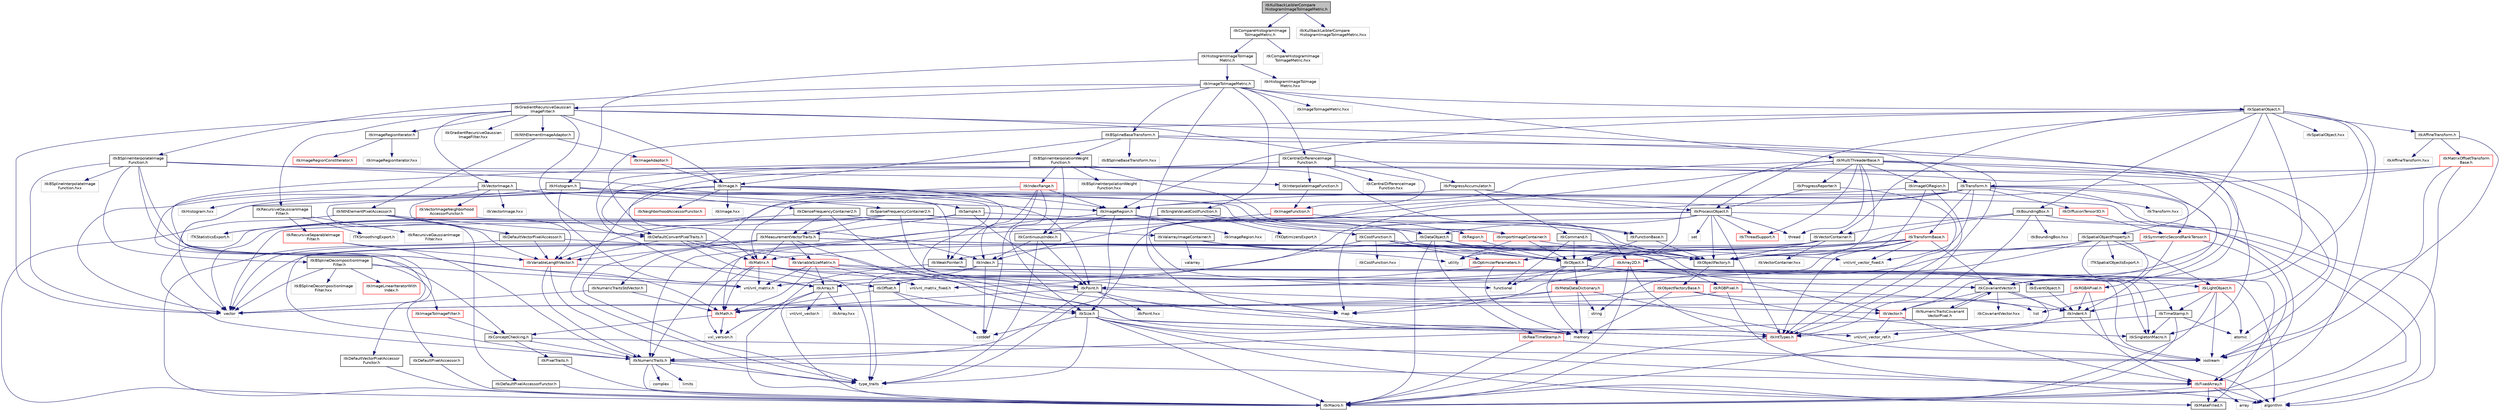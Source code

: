 digraph "itkKullbackLeiblerCompareHistogramImageToImageMetric.h"
{
 // LATEX_PDF_SIZE
  edge [fontname="Helvetica",fontsize="10",labelfontname="Helvetica",labelfontsize="10"];
  node [fontname="Helvetica",fontsize="10",shape=record];
  Node1 [label="itkKullbackLeiblerCompare\lHistogramImageToImageMetric.h",height=0.2,width=0.4,color="black", fillcolor="grey75", style="filled", fontcolor="black",tooltip=" "];
  Node1 -> Node2 [color="midnightblue",fontsize="10",style="solid",fontname="Helvetica"];
  Node2 [label="itkCompareHistogramImage\lToImageMetric.h",height=0.2,width=0.4,color="black", fillcolor="white", style="filled",URL="$itkCompareHistogramImageToImageMetric_8h.html",tooltip=" "];
  Node2 -> Node3 [color="midnightblue",fontsize="10",style="solid",fontname="Helvetica"];
  Node3 [label="itkHistogramImageToImage\lMetric.h",height=0.2,width=0.4,color="black", fillcolor="white", style="filled",URL="$itkHistogramImageToImageMetric_8h.html",tooltip=" "];
  Node3 -> Node4 [color="midnightblue",fontsize="10",style="solid",fontname="Helvetica"];
  Node4 [label="itkHistogram.h",height=0.2,width=0.4,color="black", fillcolor="white", style="filled",URL="$itkHistogram_8h.html",tooltip=" "];
  Node4 -> Node5 [color="midnightblue",fontsize="10",style="solid",fontname="Helvetica"];
  Node5 [label="vector",height=0.2,width=0.4,color="grey75", fillcolor="white", style="filled",tooltip=" "];
  Node4 -> Node6 [color="midnightblue",fontsize="10",style="solid",fontname="Helvetica"];
  Node6 [label="itkArray.h",height=0.2,width=0.4,color="black", fillcolor="white", style="filled",URL="$itkArray_8h.html",tooltip=" "];
  Node6 -> Node7 [color="midnightblue",fontsize="10",style="solid",fontname="Helvetica"];
  Node7 [label="itkMacro.h",height=0.2,width=0.4,color="black", fillcolor="white", style="filled",URL="$itkMacro_8h.html",tooltip=" "];
  Node6 -> Node8 [color="midnightblue",fontsize="10",style="solid",fontname="Helvetica"];
  Node8 [label="vxl_version.h",height=0.2,width=0.4,color="grey75", fillcolor="white", style="filled",tooltip=" "];
  Node6 -> Node9 [color="midnightblue",fontsize="10",style="solid",fontname="Helvetica"];
  Node9 [label="vnl/vnl_vector.h",height=0.2,width=0.4,color="grey75", fillcolor="white", style="filled",tooltip=" "];
  Node6 -> Node10 [color="midnightblue",fontsize="10",style="solid",fontname="Helvetica"];
  Node10 [label="itkArray.hxx",height=0.2,width=0.4,color="grey75", fillcolor="white", style="filled",tooltip=" "];
  Node4 -> Node11 [color="midnightblue",fontsize="10",style="solid",fontname="Helvetica"];
  Node11 [label="itkSample.h",height=0.2,width=0.4,color="black", fillcolor="white", style="filled",URL="$itkSample_8h.html",tooltip=" "];
  Node11 -> Node12 [color="midnightblue",fontsize="10",style="solid",fontname="Helvetica"];
  Node12 [label="itkPoint.h",height=0.2,width=0.4,color="black", fillcolor="white", style="filled",URL="$itkPoint_8h.html",tooltip=" "];
  Node12 -> Node13 [color="midnightblue",fontsize="10",style="solid",fontname="Helvetica"];
  Node13 [label="itkNumericTraits.h",height=0.2,width=0.4,color="black", fillcolor="white", style="filled",URL="$itkNumericTraits_8h.html",tooltip=" "];
  Node13 -> Node7 [color="midnightblue",fontsize="10",style="solid",fontname="Helvetica"];
  Node13 -> Node14 [color="midnightblue",fontsize="10",style="solid",fontname="Helvetica"];
  Node14 [label="limits",height=0.2,width=0.4,color="grey75", fillcolor="white", style="filled",tooltip=" "];
  Node13 -> Node15 [color="midnightblue",fontsize="10",style="solid",fontname="Helvetica"];
  Node15 [label="complex",height=0.2,width=0.4,color="grey75", fillcolor="white", style="filled",tooltip=" "];
  Node13 -> Node16 [color="midnightblue",fontsize="10",style="solid",fontname="Helvetica"];
  Node16 [label="type_traits",height=0.2,width=0.4,color="grey75", fillcolor="white", style="filled",tooltip=" "];
  Node13 -> Node17 [color="midnightblue",fontsize="10",style="solid",fontname="Helvetica"];
  Node17 [label="itkFixedArray.h",height=0.2,width=0.4,color="red", fillcolor="white", style="filled",URL="$itkFixedArray_8h.html",tooltip=" "];
  Node17 -> Node7 [color="midnightblue",fontsize="10",style="solid",fontname="Helvetica"];
  Node17 -> Node18 [color="midnightblue",fontsize="10",style="solid",fontname="Helvetica"];
  Node18 [label="itkMakeFilled.h",height=0.2,width=0.4,color="black", fillcolor="white", style="filled",URL="$itkMakeFilled_8h.html",tooltip=" "];
  Node17 -> Node19 [color="midnightblue",fontsize="10",style="solid",fontname="Helvetica"];
  Node19 [label="algorithm",height=0.2,width=0.4,color="grey75", fillcolor="white", style="filled",tooltip=" "];
  Node17 -> Node20 [color="midnightblue",fontsize="10",style="solid",fontname="Helvetica"];
  Node20 [label="array",height=0.2,width=0.4,color="grey75", fillcolor="white", style="filled",tooltip=" "];
  Node12 -> Node23 [color="midnightblue",fontsize="10",style="solid",fontname="Helvetica"];
  Node23 [label="itkVector.h",height=0.2,width=0.4,color="red", fillcolor="white", style="filled",URL="$itkVector_8h.html",tooltip=" "];
  Node23 -> Node17 [color="midnightblue",fontsize="10",style="solid",fontname="Helvetica"];
  Node23 -> Node24 [color="midnightblue",fontsize="10",style="solid",fontname="Helvetica"];
  Node24 [label="vnl/vnl_vector_ref.h",height=0.2,width=0.4,color="grey75", fillcolor="white", style="filled",tooltip=" "];
  Node12 -> Node24 [color="midnightblue",fontsize="10",style="solid",fontname="Helvetica"];
  Node12 -> Node26 [color="midnightblue",fontsize="10",style="solid",fontname="Helvetica"];
  Node26 [label="itkMath.h",height=0.2,width=0.4,color="red", fillcolor="white", style="filled",URL="$itkMath_8h.html",tooltip=" "];
  Node26 -> Node34 [color="midnightblue",fontsize="10",style="solid",fontname="Helvetica"];
  Node34 [label="itkConceptChecking.h",height=0.2,width=0.4,color="black", fillcolor="white", style="filled",URL="$itkConceptChecking_8h.html",tooltip=" "];
  Node34 -> Node35 [color="midnightblue",fontsize="10",style="solid",fontname="Helvetica"];
  Node35 [label="itkPixelTraits.h",height=0.2,width=0.4,color="black", fillcolor="white", style="filled",URL="$itkPixelTraits_8h.html",tooltip=" "];
  Node35 -> Node7 [color="midnightblue",fontsize="10",style="solid",fontname="Helvetica"];
  Node34 -> Node13 [color="midnightblue",fontsize="10",style="solid",fontname="Helvetica"];
  Node34 -> Node36 [color="midnightblue",fontsize="10",style="solid",fontname="Helvetica"];
  Node36 [label="iostream",height=0.2,width=0.4,color="grey75", fillcolor="white", style="filled",tooltip=" "];
  Node26 -> Node8 [color="midnightblue",fontsize="10",style="solid",fontname="Helvetica"];
  Node12 -> Node38 [color="midnightblue",fontsize="10",style="solid",fontname="Helvetica"];
  Node38 [label="itkPoint.hxx",height=0.2,width=0.4,color="grey75", fillcolor="white", style="filled",tooltip=" "];
  Node11 -> Node39 [color="midnightblue",fontsize="10",style="solid",fontname="Helvetica"];
  Node39 [label="itkDataObject.h",height=0.2,width=0.4,color="black", fillcolor="white", style="filled",URL="$itkDataObject_8h.html",tooltip=" "];
  Node39 -> Node40 [color="midnightblue",fontsize="10",style="solid",fontname="Helvetica"];
  Node40 [label="itkObject.h",height=0.2,width=0.4,color="black", fillcolor="white", style="filled",URL="$itkObject_8h.html",tooltip=" "];
  Node40 -> Node41 [color="midnightblue",fontsize="10",style="solid",fontname="Helvetica"];
  Node41 [label="itkLightObject.h",height=0.2,width=0.4,color="red", fillcolor="white", style="filled",URL="$itkLightObject_8h.html",tooltip=" "];
  Node41 -> Node7 [color="midnightblue",fontsize="10",style="solid",fontname="Helvetica"];
  Node41 -> Node45 [color="midnightblue",fontsize="10",style="solid",fontname="Helvetica"];
  Node45 [label="itkTimeStamp.h",height=0.2,width=0.4,color="black", fillcolor="white", style="filled",URL="$itkTimeStamp_8h.html",tooltip=" "];
  Node45 -> Node7 [color="midnightblue",fontsize="10",style="solid",fontname="Helvetica"];
  Node45 -> Node30 [color="midnightblue",fontsize="10",style="solid",fontname="Helvetica"];
  Node30 [label="itkIntTypes.h",height=0.2,width=0.4,color="red", fillcolor="white", style="filled",URL="$itkIntTypes_8h.html",tooltip=" "];
  Node30 -> Node7 [color="midnightblue",fontsize="10",style="solid",fontname="Helvetica"];
  Node45 -> Node46 [color="midnightblue",fontsize="10",style="solid",fontname="Helvetica"];
  Node46 [label="atomic",height=0.2,width=0.4,color="grey75", fillcolor="white", style="filled",tooltip=" "];
  Node45 -> Node47 [color="midnightblue",fontsize="10",style="solid",fontname="Helvetica"];
  Node47 [label="itkSingletonMacro.h",height=0.2,width=0.4,color="black", fillcolor="white", style="filled",URL="$itkSingletonMacro_8h.html",tooltip=" "];
  Node41 -> Node48 [color="midnightblue",fontsize="10",style="solid",fontname="Helvetica"];
  Node48 [label="itkIndent.h",height=0.2,width=0.4,color="black", fillcolor="white", style="filled",URL="$itkIndent_8h.html",tooltip=" "];
  Node48 -> Node7 [color="midnightblue",fontsize="10",style="solid",fontname="Helvetica"];
  Node48 -> Node36 [color="midnightblue",fontsize="10",style="solid",fontname="Helvetica"];
  Node41 -> Node46 [color="midnightblue",fontsize="10",style="solid",fontname="Helvetica"];
  Node41 -> Node36 [color="midnightblue",fontsize="10",style="solid",fontname="Helvetica"];
  Node40 -> Node50 [color="midnightblue",fontsize="10",style="solid",fontname="Helvetica"];
  Node50 [label="itkEventObject.h",height=0.2,width=0.4,color="black", fillcolor="white", style="filled",URL="$itkEventObject_8h.html",tooltip=" "];
  Node50 -> Node48 [color="midnightblue",fontsize="10",style="solid",fontname="Helvetica"];
  Node40 -> Node51 [color="midnightblue",fontsize="10",style="solid",fontname="Helvetica"];
  Node51 [label="itkMetaDataDictionary.h",height=0.2,width=0.4,color="red", fillcolor="white", style="filled",URL="$itkMetaDataDictionary_8h.html",tooltip=" "];
  Node51 -> Node19 [color="midnightblue",fontsize="10",style="solid",fontname="Helvetica"];
  Node51 -> Node5 [color="midnightblue",fontsize="10",style="solid",fontname="Helvetica"];
  Node51 -> Node53 [color="midnightblue",fontsize="10",style="solid",fontname="Helvetica"];
  Node53 [label="map",height=0.2,width=0.4,color="grey75", fillcolor="white", style="filled",tooltip=" "];
  Node51 -> Node54 [color="midnightblue",fontsize="10",style="solid",fontname="Helvetica"];
  Node54 [label="string",height=0.2,width=0.4,color="grey75", fillcolor="white", style="filled",tooltip=" "];
  Node51 -> Node55 [color="midnightblue",fontsize="10",style="solid",fontname="Helvetica"];
  Node55 [label="memory",height=0.2,width=0.4,color="grey75", fillcolor="white", style="filled",tooltip=" "];
  Node40 -> Node47 [color="midnightblue",fontsize="10",style="solid",fontname="Helvetica"];
  Node40 -> Node56 [color="midnightblue",fontsize="10",style="solid",fontname="Helvetica"];
  Node56 [label="functional",height=0.2,width=0.4,color="grey75", fillcolor="white", style="filled",tooltip=" "];
  Node40 -> Node55 [color="midnightblue",fontsize="10",style="solid",fontname="Helvetica"];
  Node39 -> Node7 [color="midnightblue",fontsize="10",style="solid",fontname="Helvetica"];
  Node39 -> Node47 [color="midnightblue",fontsize="10",style="solid",fontname="Helvetica"];
  Node39 -> Node57 [color="midnightblue",fontsize="10",style="solid",fontname="Helvetica"];
  Node57 [label="itkWeakPointer.h",height=0.2,width=0.4,color="black", fillcolor="white", style="filled",URL="$itkWeakPointer_8h.html",tooltip=" "];
  Node57 -> Node7 [color="midnightblue",fontsize="10",style="solid",fontname="Helvetica"];
  Node57 -> Node36 [color="midnightblue",fontsize="10",style="solid",fontname="Helvetica"];
  Node39 -> Node58 [color="midnightblue",fontsize="10",style="solid",fontname="Helvetica"];
  Node58 [label="itkRealTimeStamp.h",height=0.2,width=0.4,color="red", fillcolor="white", style="filled",URL="$itkRealTimeStamp_8h.html",tooltip=" "];
  Node58 -> Node7 [color="midnightblue",fontsize="10",style="solid",fontname="Helvetica"];
  Node58 -> Node36 [color="midnightblue",fontsize="10",style="solid",fontname="Helvetica"];
  Node39 -> Node60 [color="midnightblue",fontsize="10",style="solid",fontname="Helvetica"];
  Node60 [label="itkObjectFactory.h",height=0.2,width=0.4,color="black", fillcolor="white", style="filled",URL="$itkObjectFactory_8h.html",tooltip=" "];
  Node60 -> Node61 [color="midnightblue",fontsize="10",style="solid",fontname="Helvetica"];
  Node61 [label="itkObjectFactoryBase.h",height=0.2,width=0.4,color="red", fillcolor="white", style="filled",URL="$itkObjectFactoryBase_8h.html",tooltip=" "];
  Node61 -> Node47 [color="midnightblue",fontsize="10",style="solid",fontname="Helvetica"];
  Node61 -> Node65 [color="midnightblue",fontsize="10",style="solid",fontname="Helvetica"];
  Node65 [label="list",height=0.2,width=0.4,color="grey75", fillcolor="white", style="filled",tooltip=" "];
  Node61 -> Node55 [color="midnightblue",fontsize="10",style="solid",fontname="Helvetica"];
  Node61 -> Node5 [color="midnightblue",fontsize="10",style="solid",fontname="Helvetica"];
  Node11 -> Node66 [color="midnightblue",fontsize="10",style="solid",fontname="Helvetica"];
  Node66 [label="itkMeasurementVectorTraits.h",height=0.2,width=0.4,color="black", fillcolor="white", style="filled",URL="$itkMeasurementVectorTraits_8h.html",tooltip=" "];
  Node66 -> Node67 [color="midnightblue",fontsize="10",style="solid",fontname="Helvetica"];
  Node67 [label="itkVariableLengthVector.h",height=0.2,width=0.4,color="red", fillcolor="white", style="filled",URL="$itkVariableLengthVector_8h.html",tooltip=" "];
  Node67 -> Node19 [color="midnightblue",fontsize="10",style="solid",fontname="Helvetica"];
  Node67 -> Node16 [color="midnightblue",fontsize="10",style="solid",fontname="Helvetica"];
  Node67 -> Node13 [color="midnightblue",fontsize="10",style="solid",fontname="Helvetica"];
  Node66 -> Node74 [color="midnightblue",fontsize="10",style="solid",fontname="Helvetica"];
  Node74 [label="vnl/vnl_vector_fixed.h",height=0.2,width=0.4,color="grey75", fillcolor="white", style="filled",tooltip=" "];
  Node66 -> Node75 [color="midnightblue",fontsize="10",style="solid",fontname="Helvetica"];
  Node75 [label="itkRGBPixel.h",height=0.2,width=0.4,color="red", fillcolor="white", style="filled",URL="$itkRGBPixel_8h.html",tooltip=" "];
  Node75 -> Node48 [color="midnightblue",fontsize="10",style="solid",fontname="Helvetica"];
  Node75 -> Node17 [color="midnightblue",fontsize="10",style="solid",fontname="Helvetica"];
  Node75 -> Node26 [color="midnightblue",fontsize="10",style="solid",fontname="Helvetica"];
  Node66 -> Node78 [color="midnightblue",fontsize="10",style="solid",fontname="Helvetica"];
  Node78 [label="itkMatrix.h",height=0.2,width=0.4,color="red", fillcolor="white", style="filled",URL="$itkMatrix_8h.html",tooltip=" "];
  Node78 -> Node12 [color="midnightblue",fontsize="10",style="solid",fontname="Helvetica"];
  Node78 -> Node79 [color="midnightblue",fontsize="10",style="solid",fontname="Helvetica"];
  Node79 [label="itkCovariantVector.h",height=0.2,width=0.4,color="black", fillcolor="white", style="filled",URL="$itkCovariantVector_8h.html",tooltip=" "];
  Node79 -> Node48 [color="midnightblue",fontsize="10",style="solid",fontname="Helvetica"];
  Node79 -> Node23 [color="midnightblue",fontsize="10",style="solid",fontname="Helvetica"];
  Node79 -> Node24 [color="midnightblue",fontsize="10",style="solid",fontname="Helvetica"];
  Node79 -> Node80 [color="midnightblue",fontsize="10",style="solid",fontname="Helvetica"];
  Node80 [label="itkNumericTraitsCovariant\lVectorPixel.h",height=0.2,width=0.4,color="black", fillcolor="white", style="filled",URL="$itkNumericTraitsCovariantVectorPixel_8h.html",tooltip=" "];
  Node80 -> Node13 [color="midnightblue",fontsize="10",style="solid",fontname="Helvetica"];
  Node80 -> Node79 [color="midnightblue",fontsize="10",style="solid",fontname="Helvetica"];
  Node79 -> Node81 [color="midnightblue",fontsize="10",style="solid",fontname="Helvetica"];
  Node81 [label="itkCovariantVector.hxx",height=0.2,width=0.4,color="grey75", fillcolor="white", style="filled",tooltip=" "];
  Node78 -> Node8 [color="midnightblue",fontsize="10",style="solid",fontname="Helvetica"];
  Node78 -> Node85 [color="midnightblue",fontsize="10",style="solid",fontname="Helvetica"];
  Node85 [label="vnl/vnl_matrix.h",height=0.2,width=0.4,color="grey75", fillcolor="white", style="filled",tooltip=" "];
  Node78 -> Node26 [color="midnightblue",fontsize="10",style="solid",fontname="Helvetica"];
  Node78 -> Node16 [color="midnightblue",fontsize="10",style="solid",fontname="Helvetica"];
  Node66 -> Node88 [color="midnightblue",fontsize="10",style="solid",fontname="Helvetica"];
  Node88 [label="itkVariableSizeMatrix.h",height=0.2,width=0.4,color="red", fillcolor="white", style="filled",URL="$itkVariableSizeMatrix_8h.html",tooltip=" "];
  Node88 -> Node12 [color="midnightblue",fontsize="10",style="solid",fontname="Helvetica"];
  Node88 -> Node79 [color="midnightblue",fontsize="10",style="solid",fontname="Helvetica"];
  Node88 -> Node89 [color="midnightblue",fontsize="10",style="solid",fontname="Helvetica"];
  Node89 [label="vnl/vnl_matrix_fixed.h",height=0.2,width=0.4,color="grey75", fillcolor="white", style="filled",tooltip=" "];
  Node88 -> Node85 [color="midnightblue",fontsize="10",style="solid",fontname="Helvetica"];
  Node88 -> Node6 [color="midnightblue",fontsize="10",style="solid",fontname="Helvetica"];
  Node88 -> Node26 [color="midnightblue",fontsize="10",style="solid",fontname="Helvetica"];
  Node66 -> Node13 [color="midnightblue",fontsize="10",style="solid",fontname="Helvetica"];
  Node66 -> Node91 [color="midnightblue",fontsize="10",style="solid",fontname="Helvetica"];
  Node91 [label="itkNumericTraitsStdVector.h",height=0.2,width=0.4,color="black", fillcolor="white", style="filled",URL="$itkNumericTraitsStdVector_8h.html",tooltip=" "];
  Node91 -> Node26 [color="midnightblue",fontsize="10",style="solid",fontname="Helvetica"];
  Node91 -> Node5 [color="midnightblue",fontsize="10",style="solid",fontname="Helvetica"];
  Node66 -> Node92 [color="midnightblue",fontsize="10",style="solid",fontname="Helvetica"];
  Node92 [label="itkSize.h",height=0.2,width=0.4,color="black", fillcolor="white", style="filled",URL="$itkSize_8h.html",tooltip=" "];
  Node92 -> Node30 [color="midnightblue",fontsize="10",style="solid",fontname="Helvetica"];
  Node92 -> Node7 [color="midnightblue",fontsize="10",style="solid",fontname="Helvetica"];
  Node92 -> Node18 [color="midnightblue",fontsize="10",style="solid",fontname="Helvetica"];
  Node92 -> Node19 [color="midnightblue",fontsize="10",style="solid",fontname="Helvetica"];
  Node92 -> Node93 [color="midnightblue",fontsize="10",style="solid",fontname="Helvetica"];
  Node93 [label="cstddef",height=0.2,width=0.4,color="grey75", fillcolor="white", style="filled",tooltip=" "];
  Node92 -> Node16 [color="midnightblue",fontsize="10",style="solid",fontname="Helvetica"];
  Node92 -> Node55 [color="midnightblue",fontsize="10",style="solid",fontname="Helvetica"];
  Node66 -> Node5 [color="midnightblue",fontsize="10",style="solid",fontname="Helvetica"];
  Node11 -> Node5 [color="midnightblue",fontsize="10",style="solid",fontname="Helvetica"];
  Node4 -> Node94 [color="midnightblue",fontsize="10",style="solid",fontname="Helvetica"];
  Node94 [label="itkDenseFrequencyContainer2.h",height=0.2,width=0.4,color="black", fillcolor="white", style="filled",URL="$itkDenseFrequencyContainer2_8h.html",tooltip=" "];
  Node94 -> Node53 [color="midnightblue",fontsize="10",style="solid",fontname="Helvetica"];
  Node94 -> Node95 [color="midnightblue",fontsize="10",style="solid",fontname="Helvetica"];
  Node95 [label="itkValarrayImageContainer.h",height=0.2,width=0.4,color="black", fillcolor="white", style="filled",URL="$itkValarrayImageContainer_8h.html",tooltip=" "];
  Node95 -> Node40 [color="midnightblue",fontsize="10",style="solid",fontname="Helvetica"];
  Node95 -> Node60 [color="midnightblue",fontsize="10",style="solid",fontname="Helvetica"];
  Node95 -> Node43 [color="midnightblue",fontsize="10",style="solid",fontname="Helvetica"];
  Node43 [label="utility",height=0.2,width=0.4,color="grey75", fillcolor="white", style="filled",tooltip=" "];
  Node95 -> Node96 [color="midnightblue",fontsize="10",style="solid",fontname="Helvetica"];
  Node96 [label="valarray",height=0.2,width=0.4,color="grey75", fillcolor="white", style="filled",tooltip=" "];
  Node94 -> Node66 [color="midnightblue",fontsize="10",style="solid",fontname="Helvetica"];
  Node94 -> Node97 [color="midnightblue",fontsize="10",style="solid",fontname="Helvetica"];
  Node97 [label="ITKStatisticsExport.h",height=0.2,width=0.4,color="grey75", fillcolor="white", style="filled",tooltip=" "];
  Node4 -> Node98 [color="midnightblue",fontsize="10",style="solid",fontname="Helvetica"];
  Node98 [label="itkSparseFrequencyContainer2.h",height=0.2,width=0.4,color="black", fillcolor="white", style="filled",URL="$itkSparseFrequencyContainer2_8h.html",tooltip=" "];
  Node98 -> Node53 [color="midnightblue",fontsize="10",style="solid",fontname="Helvetica"];
  Node98 -> Node60 [color="midnightblue",fontsize="10",style="solid",fontname="Helvetica"];
  Node98 -> Node40 [color="midnightblue",fontsize="10",style="solid",fontname="Helvetica"];
  Node98 -> Node13 [color="midnightblue",fontsize="10",style="solid",fontname="Helvetica"];
  Node98 -> Node66 [color="midnightblue",fontsize="10",style="solid",fontname="Helvetica"];
  Node98 -> Node97 [color="midnightblue",fontsize="10",style="solid",fontname="Helvetica"];
  Node4 -> Node99 [color="midnightblue",fontsize="10",style="solid",fontname="Helvetica"];
  Node99 [label="itkHistogram.hxx",height=0.2,width=0.4,color="grey75", fillcolor="white", style="filled",tooltip=" "];
  Node3 -> Node100 [color="midnightblue",fontsize="10",style="solid",fontname="Helvetica"];
  Node100 [label="itkImageToImageMetric.h",height=0.2,width=0.4,color="black", fillcolor="white", style="filled",URL="$itkImageToImageMetric_8h.html",tooltip=" "];
  Node100 -> Node101 [color="midnightblue",fontsize="10",style="solid",fontname="Helvetica"];
  Node101 [label="itkBSplineBaseTransform.h",height=0.2,width=0.4,color="black", fillcolor="white", style="filled",URL="$itkBSplineBaseTransform_8h.html",tooltip=" "];
  Node101 -> Node36 [color="midnightblue",fontsize="10",style="solid",fontname="Helvetica"];
  Node101 -> Node102 [color="midnightblue",fontsize="10",style="solid",fontname="Helvetica"];
  Node102 [label="itkTransform.h",height=0.2,width=0.4,color="black", fillcolor="white", style="filled",URL="$itkTransform_8h.html",tooltip=" "];
  Node102 -> Node16 [color="midnightblue",fontsize="10",style="solid",fontname="Helvetica"];
  Node102 -> Node103 [color="midnightblue",fontsize="10",style="solid",fontname="Helvetica"];
  Node103 [label="itkTransformBase.h",height=0.2,width=0.4,color="red", fillcolor="white", style="filled",URL="$itkTransformBase_8h.html",tooltip=" "];
  Node103 -> Node40 [color="midnightblue",fontsize="10",style="solid",fontname="Helvetica"];
  Node103 -> Node12 [color="midnightblue",fontsize="10",style="solid",fontname="Helvetica"];
  Node103 -> Node79 [color="midnightblue",fontsize="10",style="solid",fontname="Helvetica"];
  Node103 -> Node74 [color="midnightblue",fontsize="10",style="solid",fontname="Helvetica"];
  Node103 -> Node105 [color="midnightblue",fontsize="10",style="solid",fontname="Helvetica"];
  Node105 [label="itkArray2D.h",height=0.2,width=0.4,color="red", fillcolor="white", style="filled",URL="$itkArray2D_8h.html",tooltip=" "];
  Node105 -> Node7 [color="midnightblue",fontsize="10",style="solid",fontname="Helvetica"];
  Node105 -> Node30 [color="midnightblue",fontsize="10",style="solid",fontname="Helvetica"];
  Node105 -> Node85 [color="midnightblue",fontsize="10",style="solid",fontname="Helvetica"];
  Node103 -> Node107 [color="midnightblue",fontsize="10",style="solid",fontname="Helvetica"];
  Node107 [label="itkOptimizerParameters.h",height=0.2,width=0.4,color="red", fillcolor="white", style="filled",URL="$itkOptimizerParameters_8h.html",tooltip=" "];
  Node107 -> Node6 [color="midnightblue",fontsize="10",style="solid",fontname="Helvetica"];
  Node107 -> Node55 [color="midnightblue",fontsize="10",style="solid",fontname="Helvetica"];
  Node103 -> Node60 [color="midnightblue",fontsize="10",style="solid",fontname="Helvetica"];
  Node103 -> Node30 [color="midnightblue",fontsize="10",style="solid",fontname="Helvetica"];
  Node102 -> Node23 [color="midnightblue",fontsize="10",style="solid",fontname="Helvetica"];
  Node102 -> Node109 [color="midnightblue",fontsize="10",style="solid",fontname="Helvetica"];
  Node109 [label="itkSymmetricSecondRankTensor.h",height=0.2,width=0.4,color="red", fillcolor="white", style="filled",URL="$itkSymmetricSecondRankTensor_8h.html",tooltip=" "];
  Node109 -> Node48 [color="midnightblue",fontsize="10",style="solid",fontname="Helvetica"];
  Node109 -> Node17 [color="midnightblue",fontsize="10",style="solid",fontname="Helvetica"];
  Node109 -> Node78 [color="midnightblue",fontsize="10",style="solid",fontname="Helvetica"];
  Node102 -> Node117 [color="midnightblue",fontsize="10",style="solid",fontname="Helvetica"];
  Node117 [label="itkDiffusionTensor3D.h",height=0.2,width=0.4,color="red", fillcolor="white", style="filled",URL="$itkDiffusionTensor3D_8h.html",tooltip=" "];
  Node117 -> Node109 [color="midnightblue",fontsize="10",style="solid",fontname="Helvetica"];
  Node102 -> Node67 [color="midnightblue",fontsize="10",style="solid",fontname="Helvetica"];
  Node102 -> Node74 [color="midnightblue",fontsize="10",style="solid",fontname="Helvetica"];
  Node102 -> Node89 [color="midnightblue",fontsize="10",style="solid",fontname="Helvetica"];
  Node102 -> Node78 [color="midnightblue",fontsize="10",style="solid",fontname="Helvetica"];
  Node102 -> Node120 [color="midnightblue",fontsize="10",style="solid",fontname="Helvetica"];
  Node120 [label="itkTransform.hxx",height=0.2,width=0.4,color="grey75", fillcolor="white", style="filled",tooltip=" "];
  Node101 -> Node121 [color="midnightblue",fontsize="10",style="solid",fontname="Helvetica"];
  Node121 [label="itkImage.h",height=0.2,width=0.4,color="black", fillcolor="white", style="filled",URL="$itkImage_8h.html",tooltip=" "];
  Node121 -> Node122 [color="midnightblue",fontsize="10",style="solid",fontname="Helvetica"];
  Node122 [label="itkImageRegion.h",height=0.2,width=0.4,color="black", fillcolor="white", style="filled",URL="$itkImageRegion_8h.html",tooltip=" "];
  Node122 -> Node123 [color="midnightblue",fontsize="10",style="solid",fontname="Helvetica"];
  Node123 [label="itkRegion.h",height=0.2,width=0.4,color="red", fillcolor="white", style="filled",URL="$itkRegion_8h.html",tooltip=" "];
  Node123 -> Node40 [color="midnightblue",fontsize="10",style="solid",fontname="Helvetica"];
  Node122 -> Node92 [color="midnightblue",fontsize="10",style="solid",fontname="Helvetica"];
  Node122 -> Node124 [color="midnightblue",fontsize="10",style="solid",fontname="Helvetica"];
  Node124 [label="itkContinuousIndex.h",height=0.2,width=0.4,color="black", fillcolor="white", style="filled",URL="$itkContinuousIndex_8h.html",tooltip=" "];
  Node124 -> Node12 [color="midnightblue",fontsize="10",style="solid",fontname="Helvetica"];
  Node124 -> Node125 [color="midnightblue",fontsize="10",style="solid",fontname="Helvetica"];
  Node125 [label="itkIndex.h",height=0.2,width=0.4,color="black", fillcolor="white", style="filled",URL="$itkIndex_8h.html",tooltip=" "];
  Node125 -> Node18 [color="midnightblue",fontsize="10",style="solid",fontname="Helvetica"];
  Node125 -> Node126 [color="midnightblue",fontsize="10",style="solid",fontname="Helvetica"];
  Node126 [label="itkOffset.h",height=0.2,width=0.4,color="black", fillcolor="white", style="filled",URL="$itkOffset_8h.html",tooltip=" "];
  Node126 -> Node92 [color="midnightblue",fontsize="10",style="solid",fontname="Helvetica"];
  Node126 -> Node26 [color="midnightblue",fontsize="10",style="solid",fontname="Helvetica"];
  Node126 -> Node93 [color="midnightblue",fontsize="10",style="solid",fontname="Helvetica"];
  Node125 -> Node93 [color="midnightblue",fontsize="10",style="solid",fontname="Helvetica"];
  Node125 -> Node16 [color="midnightblue",fontsize="10",style="solid",fontname="Helvetica"];
  Node124 -> Node16 [color="midnightblue",fontsize="10",style="solid",fontname="Helvetica"];
  Node122 -> Node26 [color="midnightblue",fontsize="10",style="solid",fontname="Helvetica"];
  Node122 -> Node127 [color="midnightblue",fontsize="10",style="solid",fontname="Helvetica"];
  Node127 [label="itkImageRegion.hxx",height=0.2,width=0.4,color="grey75", fillcolor="white", style="filled",tooltip=" "];
  Node121 -> Node128 [color="midnightblue",fontsize="10",style="solid",fontname="Helvetica"];
  Node128 [label="itkImportImageContainer.h",height=0.2,width=0.4,color="red", fillcolor="white", style="filled",URL="$itkImportImageContainer_8h.html",tooltip=" "];
  Node128 -> Node40 [color="midnightblue",fontsize="10",style="solid",fontname="Helvetica"];
  Node128 -> Node60 [color="midnightblue",fontsize="10",style="solid",fontname="Helvetica"];
  Node128 -> Node43 [color="midnightblue",fontsize="10",style="solid",fontname="Helvetica"];
  Node121 -> Node130 [color="midnightblue",fontsize="10",style="solid",fontname="Helvetica"];
  Node130 [label="itkDefaultPixelAccessor.h",height=0.2,width=0.4,color="black", fillcolor="white", style="filled",URL="$itkDefaultPixelAccessor_8h.html",tooltip=" "];
  Node130 -> Node7 [color="midnightblue",fontsize="10",style="solid",fontname="Helvetica"];
  Node121 -> Node131 [color="midnightblue",fontsize="10",style="solid",fontname="Helvetica"];
  Node131 [label="itkDefaultPixelAccessorFunctor.h",height=0.2,width=0.4,color="black", fillcolor="white", style="filled",URL="$itkDefaultPixelAccessorFunctor_8h.html",tooltip=" "];
  Node131 -> Node7 [color="midnightblue",fontsize="10",style="solid",fontname="Helvetica"];
  Node121 -> Node12 [color="midnightblue",fontsize="10",style="solid",fontname="Helvetica"];
  Node121 -> Node17 [color="midnightblue",fontsize="10",style="solid",fontname="Helvetica"];
  Node121 -> Node57 [color="midnightblue",fontsize="10",style="solid",fontname="Helvetica"];
  Node121 -> Node132 [color="midnightblue",fontsize="10",style="solid",fontname="Helvetica"];
  Node132 [label="itkNeighborhoodAccessorFunctor.h",height=0.2,width=0.4,color="red", fillcolor="white", style="filled",URL="$itkNeighborhoodAccessorFunctor_8h.html",tooltip=" "];
  Node121 -> Node16 [color="midnightblue",fontsize="10",style="solid",fontname="Helvetica"];
  Node121 -> Node143 [color="midnightblue",fontsize="10",style="solid",fontname="Helvetica"];
  Node143 [label="itkImage.hxx",height=0.2,width=0.4,color="grey75", fillcolor="white", style="filled",tooltip=" "];
  Node101 -> Node144 [color="midnightblue",fontsize="10",style="solid",fontname="Helvetica"];
  Node144 [label="itkBSplineInterpolationWeight\lFunction.h",height=0.2,width=0.4,color="black", fillcolor="white", style="filled",URL="$itkBSplineInterpolationWeightFunction_8h.html",tooltip=" "];
  Node144 -> Node145 [color="midnightblue",fontsize="10",style="solid",fontname="Helvetica"];
  Node145 [label="itkFunctionBase.h",height=0.2,width=0.4,color="black", fillcolor="white", style="filled",URL="$itkFunctionBase_8h.html",tooltip=" "];
  Node145 -> Node40 [color="midnightblue",fontsize="10",style="solid",fontname="Helvetica"];
  Node145 -> Node60 [color="midnightblue",fontsize="10",style="solid",fontname="Helvetica"];
  Node144 -> Node124 [color="midnightblue",fontsize="10",style="solid",fontname="Helvetica"];
  Node144 -> Node6 [color="midnightblue",fontsize="10",style="solid",fontname="Helvetica"];
  Node144 -> Node105 [color="midnightblue",fontsize="10",style="solid",fontname="Helvetica"];
  Node144 -> Node146 [color="midnightblue",fontsize="10",style="solid",fontname="Helvetica"];
  Node146 [label="itkIndexRange.h",height=0.2,width=0.4,color="red", fillcolor="white", style="filled",URL="$itkIndexRange_8h.html",tooltip=" "];
  Node146 -> Node93 [color="midnightblue",fontsize="10",style="solid",fontname="Helvetica"];
  Node146 -> Node16 [color="midnightblue",fontsize="10",style="solid",fontname="Helvetica"];
  Node146 -> Node122 [color="midnightblue",fontsize="10",style="solid",fontname="Helvetica"];
  Node146 -> Node125 [color="midnightblue",fontsize="10",style="solid",fontname="Helvetica"];
  Node146 -> Node92 [color="midnightblue",fontsize="10",style="solid",fontname="Helvetica"];
  Node144 -> Node26 [color="midnightblue",fontsize="10",style="solid",fontname="Helvetica"];
  Node144 -> Node148 [color="midnightblue",fontsize="10",style="solid",fontname="Helvetica"];
  Node148 [label="itkBSplineInterpolationWeight\lFunction.hxx",height=0.2,width=0.4,color="grey75", fillcolor="white", style="filled",tooltip=" "];
  Node101 -> Node149 [color="midnightblue",fontsize="10",style="solid",fontname="Helvetica"];
  Node149 [label="itkBSplineBaseTransform.hxx",height=0.2,width=0.4,color="grey75", fillcolor="white", style="filled",tooltip=" "];
  Node100 -> Node150 [color="midnightblue",fontsize="10",style="solid",fontname="Helvetica"];
  Node150 [label="itkBSplineInterpolateImage\lFunction.h",height=0.2,width=0.4,color="black", fillcolor="white", style="filled",URL="$itkBSplineInterpolateImageFunction_8h.html",tooltip=" "];
  Node150 -> Node151 [color="midnightblue",fontsize="10",style="solid",fontname="Helvetica"];
  Node151 [label="itkInterpolateImageFunction.h",height=0.2,width=0.4,color="black", fillcolor="white", style="filled",URL="$itkInterpolateImageFunction_8h.html",tooltip=" "];
  Node151 -> Node152 [color="midnightblue",fontsize="10",style="solid",fontname="Helvetica"];
  Node152 [label="itkImageFunction.h",height=0.2,width=0.4,color="red", fillcolor="white", style="filled",URL="$itkImageFunction_8h.html",tooltip=" "];
  Node152 -> Node145 [color="midnightblue",fontsize="10",style="solid",fontname="Helvetica"];
  Node152 -> Node125 [color="midnightblue",fontsize="10",style="solid",fontname="Helvetica"];
  Node150 -> Node85 [color="midnightblue",fontsize="10",style="solid",fontname="Helvetica"];
  Node150 -> Node154 [color="midnightblue",fontsize="10",style="solid",fontname="Helvetica"];
  Node154 [label="itkBSplineDecompositionImage\lFilter.h",height=0.2,width=0.4,color="black", fillcolor="white", style="filled",URL="$itkBSplineDecompositionImageFilter_8h.html",tooltip=" "];
  Node154 -> Node5 [color="midnightblue",fontsize="10",style="solid",fontname="Helvetica"];
  Node154 -> Node155 [color="midnightblue",fontsize="10",style="solid",fontname="Helvetica"];
  Node155 [label="itkImageLinearIteratorWith\lIndex.h",height=0.2,width=0.4,color="red", fillcolor="white", style="filled",URL="$itkImageLinearIteratorWithIndex_8h.html",tooltip=" "];
  Node154 -> Node85 [color="midnightblue",fontsize="10",style="solid",fontname="Helvetica"];
  Node154 -> Node163 [color="midnightblue",fontsize="10",style="solid",fontname="Helvetica"];
  Node163 [label="itkImageToImageFilter.h",height=0.2,width=0.4,color="red", fillcolor="white", style="filled",URL="$itkImageToImageFilter_8h.html",tooltip=" "];
  Node163 -> Node34 [color="midnightblue",fontsize="10",style="solid",fontname="Helvetica"];
  Node154 -> Node178 [color="midnightblue",fontsize="10",style="solid",fontname="Helvetica"];
  Node178 [label="itkBSplineDecompositionImage\lFilter.hxx",height=0.2,width=0.4,color="grey75", fillcolor="white", style="filled",tooltip=" "];
  Node150 -> Node34 [color="midnightblue",fontsize="10",style="solid",fontname="Helvetica"];
  Node150 -> Node79 [color="midnightblue",fontsize="10",style="solid",fontname="Helvetica"];
  Node150 -> Node55 [color="midnightblue",fontsize="10",style="solid",fontname="Helvetica"];
  Node150 -> Node5 [color="midnightblue",fontsize="10",style="solid",fontname="Helvetica"];
  Node150 -> Node179 [color="midnightblue",fontsize="10",style="solid",fontname="Helvetica"];
  Node179 [label="itkBSplineInterpolateImage\lFunction.hxx",height=0.2,width=0.4,color="grey75", fillcolor="white", style="filled",tooltip=" "];
  Node100 -> Node180 [color="midnightblue",fontsize="10",style="solid",fontname="Helvetica"];
  Node180 [label="itkSingleValuedCostFunction.h",height=0.2,width=0.4,color="black", fillcolor="white", style="filled",URL="$itkSingleValuedCostFunction_8h.html",tooltip=" "];
  Node180 -> Node181 [color="midnightblue",fontsize="10",style="solid",fontname="Helvetica"];
  Node181 [label="itkCostFunction.h",height=0.2,width=0.4,color="black", fillcolor="white", style="filled",URL="$itkCostFunction_8h.html",tooltip=" "];
  Node181 -> Node40 [color="midnightblue",fontsize="10",style="solid",fontname="Helvetica"];
  Node181 -> Node60 [color="midnightblue",fontsize="10",style="solid",fontname="Helvetica"];
  Node181 -> Node6 [color="midnightblue",fontsize="10",style="solid",fontname="Helvetica"];
  Node181 -> Node107 [color="midnightblue",fontsize="10",style="solid",fontname="Helvetica"];
  Node181 -> Node182 [color="midnightblue",fontsize="10",style="solid",fontname="Helvetica"];
  Node182 [label="itkCostFunction.hxx",height=0.2,width=0.4,color="grey75", fillcolor="white", style="filled",tooltip=" "];
  Node180 -> Node13 [color="midnightblue",fontsize="10",style="solid",fontname="Helvetica"];
  Node180 -> Node183 [color="midnightblue",fontsize="10",style="solid",fontname="Helvetica"];
  Node183 [label="ITKOptimizersExport.h",height=0.2,width=0.4,color="grey75", fillcolor="white", style="filled",tooltip=" "];
  Node100 -> Node184 [color="midnightblue",fontsize="10",style="solid",fontname="Helvetica"];
  Node184 [label="itkGradientRecursiveGaussian\lImageFilter.h",height=0.2,width=0.4,color="black", fillcolor="white", style="filled",URL="$itkGradientRecursiveGaussianImageFilter_8h.html",tooltip=" "];
  Node184 -> Node185 [color="midnightblue",fontsize="10",style="solid",fontname="Helvetica"];
  Node185 [label="itkRecursiveGaussianImage\lFilter.h",height=0.2,width=0.4,color="black", fillcolor="white", style="filled",URL="$itkRecursiveGaussianImageFilter_8h.html",tooltip=" "];
  Node185 -> Node186 [color="midnightblue",fontsize="10",style="solid",fontname="Helvetica"];
  Node186 [label="itkRecursiveSeparableImage\lFilter.h",height=0.2,width=0.4,color="red", fillcolor="white", style="filled",URL="$itkRecursiveSeparableImageFilter_8h.html",tooltip=" "];
  Node186 -> Node13 [color="midnightblue",fontsize="10",style="solid",fontname="Helvetica"];
  Node186 -> Node67 [color="midnightblue",fontsize="10",style="solid",fontname="Helvetica"];
  Node185 -> Node190 [color="midnightblue",fontsize="10",style="solid",fontname="Helvetica"];
  Node190 [label="ITKSmoothingExport.h",height=0.2,width=0.4,color="grey75", fillcolor="white", style="filled",tooltip=" "];
  Node185 -> Node191 [color="midnightblue",fontsize="10",style="solid",fontname="Helvetica"];
  Node191 [label="itkRecursiveGaussianImage\lFilter.hxx",height=0.2,width=0.4,color="grey75", fillcolor="white", style="filled",tooltip=" "];
  Node184 -> Node192 [color="midnightblue",fontsize="10",style="solid",fontname="Helvetica"];
  Node192 [label="itkNthElementImageAdaptor.h",height=0.2,width=0.4,color="black", fillcolor="white", style="filled",URL="$itkNthElementImageAdaptor_8h.html",tooltip=" "];
  Node192 -> Node193 [color="midnightblue",fontsize="10",style="solid",fontname="Helvetica"];
  Node193 [label="itkImageAdaptor.h",height=0.2,width=0.4,color="red", fillcolor="white", style="filled",URL="$itkImageAdaptor_8h.html",tooltip=" "];
  Node193 -> Node121 [color="midnightblue",fontsize="10",style="solid",fontname="Helvetica"];
  Node192 -> Node195 [color="midnightblue",fontsize="10",style="solid",fontname="Helvetica"];
  Node195 [label="itkNthElementPixelAccessor.h",height=0.2,width=0.4,color="black", fillcolor="white", style="filled",URL="$itkNthElementPixelAccessor_8h.html",tooltip=" "];
  Node195 -> Node7 [color="midnightblue",fontsize="10",style="solid",fontname="Helvetica"];
  Node195 -> Node196 [color="midnightblue",fontsize="10",style="solid",fontname="Helvetica"];
  Node196 [label="itkDefaultConvertPixelTraits.h",height=0.2,width=0.4,color="black", fillcolor="white", style="filled",URL="$itkDefaultConvertPixelTraits_8h.html",tooltip=" "];
  Node196 -> Node126 [color="midnightblue",fontsize="10",style="solid",fontname="Helvetica"];
  Node196 -> Node23 [color="midnightblue",fontsize="10",style="solid",fontname="Helvetica"];
  Node196 -> Node78 [color="midnightblue",fontsize="10",style="solid",fontname="Helvetica"];
  Node196 -> Node67 [color="midnightblue",fontsize="10",style="solid",fontname="Helvetica"];
  Node196 -> Node88 [color="midnightblue",fontsize="10",style="solid",fontname="Helvetica"];
  Node195 -> Node67 [color="midnightblue",fontsize="10",style="solid",fontname="Helvetica"];
  Node195 -> Node197 [color="midnightblue",fontsize="10",style="solid",fontname="Helvetica"];
  Node197 [label="itkDefaultVectorPixelAccessor.h",height=0.2,width=0.4,color="black", fillcolor="white", style="filled",URL="$itkDefaultVectorPixelAccessor_8h.html",tooltip=" "];
  Node197 -> Node7 [color="midnightblue",fontsize="10",style="solid",fontname="Helvetica"];
  Node197 -> Node67 [color="midnightblue",fontsize="10",style="solid",fontname="Helvetica"];
  Node197 -> Node30 [color="midnightblue",fontsize="10",style="solid",fontname="Helvetica"];
  Node184 -> Node121 [color="midnightblue",fontsize="10",style="solid",fontname="Helvetica"];
  Node184 -> Node79 [color="midnightblue",fontsize="10",style="solid",fontname="Helvetica"];
  Node184 -> Node196 [color="midnightblue",fontsize="10",style="solid",fontname="Helvetica"];
  Node184 -> Node198 [color="midnightblue",fontsize="10",style="solid",fontname="Helvetica"];
  Node198 [label="itkProgressAccumulator.h",height=0.2,width=0.4,color="black", fillcolor="white", style="filled",URL="$itkProgressAccumulator_8h.html",tooltip=" "];
  Node198 -> Node199 [color="midnightblue",fontsize="10",style="solid",fontname="Helvetica"];
  Node199 [label="itkCommand.h",height=0.2,width=0.4,color="black", fillcolor="white", style="filled",URL="$itkCommand_8h.html",tooltip=" "];
  Node199 -> Node40 [color="midnightblue",fontsize="10",style="solid",fontname="Helvetica"];
  Node199 -> Node60 [color="midnightblue",fontsize="10",style="solid",fontname="Helvetica"];
  Node199 -> Node56 [color="midnightblue",fontsize="10",style="solid",fontname="Helvetica"];
  Node198 -> Node165 [color="midnightblue",fontsize="10",style="solid",fontname="Helvetica"];
  Node165 [label="itkProcessObject.h",height=0.2,width=0.4,color="black", fillcolor="white", style="filled",URL="$itkProcessObject_8h.html",tooltip=" "];
  Node165 -> Node39 [color="midnightblue",fontsize="10",style="solid",fontname="Helvetica"];
  Node165 -> Node60 [color="midnightblue",fontsize="10",style="solid",fontname="Helvetica"];
  Node165 -> Node13 [color="midnightblue",fontsize="10",style="solid",fontname="Helvetica"];
  Node165 -> Node166 [color="midnightblue",fontsize="10",style="solid",fontname="Helvetica"];
  Node166 [label="itkThreadSupport.h",height=0.2,width=0.4,color="red", fillcolor="white", style="filled",URL="$itkThreadSupport_8h.html",tooltip=" "];
  Node165 -> Node30 [color="midnightblue",fontsize="10",style="solid",fontname="Helvetica"];
  Node165 -> Node5 [color="midnightblue",fontsize="10",style="solid",fontname="Helvetica"];
  Node165 -> Node53 [color="midnightblue",fontsize="10",style="solid",fontname="Helvetica"];
  Node165 -> Node168 [color="midnightblue",fontsize="10",style="solid",fontname="Helvetica"];
  Node168 [label="set",height=0.2,width=0.4,color="grey75", fillcolor="white", style="filled",tooltip=" "];
  Node165 -> Node19 [color="midnightblue",fontsize="10",style="solid",fontname="Helvetica"];
  Node165 -> Node169 [color="midnightblue",fontsize="10",style="solid",fontname="Helvetica"];
  Node169 [label="thread",height=0.2,width=0.4,color="grey75", fillcolor="white", style="filled",tooltip=" "];
  Node198 -> Node5 [color="midnightblue",fontsize="10",style="solid",fontname="Helvetica"];
  Node184 -> Node200 [color="midnightblue",fontsize="10",style="solid",fontname="Helvetica"];
  Node200 [label="itkImageRegionIterator.h",height=0.2,width=0.4,color="black", fillcolor="white", style="filled",URL="$itkImageRegionIterator_8h.html",tooltip=" "];
  Node200 -> Node201 [color="midnightblue",fontsize="10",style="solid",fontname="Helvetica"];
  Node201 [label="itkImageRegionConstIterator.h",height=0.2,width=0.4,color="red", fillcolor="white", style="filled",URL="$itkImageRegionConstIterator_8h.html",tooltip=" "];
  Node200 -> Node206 [color="midnightblue",fontsize="10",style="solid",fontname="Helvetica"];
  Node206 [label="itkImageRegionIterator.hxx",height=0.2,width=0.4,color="grey75", fillcolor="white", style="filled",tooltip=" "];
  Node184 -> Node207 [color="midnightblue",fontsize="10",style="solid",fontname="Helvetica"];
  Node207 [label="itkVectorImage.h",height=0.2,width=0.4,color="black", fillcolor="white", style="filled",URL="$itkVectorImage_8h.html",tooltip=" "];
  Node207 -> Node122 [color="midnightblue",fontsize="10",style="solid",fontname="Helvetica"];
  Node207 -> Node128 [color="midnightblue",fontsize="10",style="solid",fontname="Helvetica"];
  Node207 -> Node197 [color="midnightblue",fontsize="10",style="solid",fontname="Helvetica"];
  Node207 -> Node208 [color="midnightblue",fontsize="10",style="solid",fontname="Helvetica"];
  Node208 [label="itkDefaultVectorPixelAccessor\lFunctor.h",height=0.2,width=0.4,color="black", fillcolor="white", style="filled",URL="$itkDefaultVectorPixelAccessorFunctor_8h.html",tooltip=" "];
  Node208 -> Node7 [color="midnightblue",fontsize="10",style="solid",fontname="Helvetica"];
  Node207 -> Node209 [color="midnightblue",fontsize="10",style="solid",fontname="Helvetica"];
  Node209 [label="itkVectorImageNeighborhood\lAccessorFunctor.h",height=0.2,width=0.4,color="red", fillcolor="white", style="filled",URL="$itkVectorImageNeighborhoodAccessorFunctor_8h.html",tooltip=" "];
  Node209 -> Node67 [color="midnightblue",fontsize="10",style="solid",fontname="Helvetica"];
  Node207 -> Node57 [color="midnightblue",fontsize="10",style="solid",fontname="Helvetica"];
  Node207 -> Node210 [color="midnightblue",fontsize="10",style="solid",fontname="Helvetica"];
  Node210 [label="itkVectorImage.hxx",height=0.2,width=0.4,color="grey75", fillcolor="white", style="filled",tooltip=" "];
  Node184 -> Node5 [color="midnightblue",fontsize="10",style="solid",fontname="Helvetica"];
  Node184 -> Node211 [color="midnightblue",fontsize="10",style="solid",fontname="Helvetica"];
  Node211 [label="itkGradientRecursiveGaussian\lImageFilter.hxx",height=0.2,width=0.4,color="grey75", fillcolor="white", style="filled",tooltip=" "];
  Node100 -> Node212 [color="midnightblue",fontsize="10",style="solid",fontname="Helvetica"];
  Node212 [label="itkSpatialObject.h",height=0.2,width=0.4,color="black", fillcolor="white", style="filled",URL="$itkSpatialObject_8h.html",tooltip=" "];
  Node212 -> Node79 [color="midnightblue",fontsize="10",style="solid",fontname="Helvetica"];
  Node212 -> Node7 [color="midnightblue",fontsize="10",style="solid",fontname="Helvetica"];
  Node212 -> Node65 [color="midnightblue",fontsize="10",style="solid",fontname="Helvetica"];
  Node212 -> Node213 [color="midnightblue",fontsize="10",style="solid",fontname="Helvetica"];
  Node213 [label="itkSpatialObjectProperty.h",height=0.2,width=0.4,color="black", fillcolor="white", style="filled",URL="$itkSpatialObjectProperty_8h.html",tooltip=" "];
  Node213 -> Node54 [color="midnightblue",fontsize="10",style="solid",fontname="Helvetica"];
  Node213 -> Node53 [color="midnightblue",fontsize="10",style="solid",fontname="Helvetica"];
  Node213 -> Node41 [color="midnightblue",fontsize="10",style="solid",fontname="Helvetica"];
  Node213 -> Node214 [color="midnightblue",fontsize="10",style="solid",fontname="Helvetica"];
  Node214 [label="itkRGBAPixel.h",height=0.2,width=0.4,color="red", fillcolor="white", style="filled",URL="$itkRGBAPixel_8h.html",tooltip=" "];
  Node214 -> Node48 [color="midnightblue",fontsize="10",style="solid",fontname="Helvetica"];
  Node214 -> Node17 [color="midnightblue",fontsize="10",style="solid",fontname="Helvetica"];
  Node214 -> Node26 [color="midnightblue",fontsize="10",style="solid",fontname="Helvetica"];
  Node213 -> Node45 [color="midnightblue",fontsize="10",style="solid",fontname="Helvetica"];
  Node213 -> Node60 [color="midnightblue",fontsize="10",style="solid",fontname="Helvetica"];
  Node213 -> Node217 [color="midnightblue",fontsize="10",style="solid",fontname="Helvetica"];
  Node217 [label="ITKSpatialObjectsExport.h",height=0.2,width=0.4,color="grey75", fillcolor="white", style="filled",tooltip=" "];
  Node212 -> Node165 [color="midnightblue",fontsize="10",style="solid",fontname="Helvetica"];
  Node212 -> Node125 [color="midnightblue",fontsize="10",style="solid",fontname="Helvetica"];
  Node212 -> Node122 [color="midnightblue",fontsize="10",style="solid",fontname="Helvetica"];
  Node212 -> Node218 [color="midnightblue",fontsize="10",style="solid",fontname="Helvetica"];
  Node218 [label="itkAffineTransform.h",height=0.2,width=0.4,color="black", fillcolor="white", style="filled",URL="$itkAffineTransform_8h.html",tooltip=" "];
  Node218 -> Node219 [color="midnightblue",fontsize="10",style="solid",fontname="Helvetica"];
  Node219 [label="itkMatrixOffsetTransform\lBase.h",height=0.2,width=0.4,color="red", fillcolor="white", style="filled",URL="$itkMatrixOffsetTransformBase_8h.html",tooltip=" "];
  Node219 -> Node7 [color="midnightblue",fontsize="10",style="solid",fontname="Helvetica"];
  Node219 -> Node78 [color="midnightblue",fontsize="10",style="solid",fontname="Helvetica"];
  Node219 -> Node102 [color="midnightblue",fontsize="10",style="solid",fontname="Helvetica"];
  Node219 -> Node36 [color="midnightblue",fontsize="10",style="solid",fontname="Helvetica"];
  Node218 -> Node36 [color="midnightblue",fontsize="10",style="solid",fontname="Helvetica"];
  Node218 -> Node221 [color="midnightblue",fontsize="10",style="solid",fontname="Helvetica"];
  Node221 [label="itkAffineTransform.hxx",height=0.2,width=0.4,color="grey75", fillcolor="white", style="filled",tooltip=" "];
  Node212 -> Node222 [color="midnightblue",fontsize="10",style="solid",fontname="Helvetica"];
  Node222 [label="itkVectorContainer.h",height=0.2,width=0.4,color="black", fillcolor="white", style="filled",URL="$itkVectorContainer_8h.html",tooltip=" "];
  Node222 -> Node40 [color="midnightblue",fontsize="10",style="solid",fontname="Helvetica"];
  Node222 -> Node60 [color="midnightblue",fontsize="10",style="solid",fontname="Helvetica"];
  Node222 -> Node43 [color="midnightblue",fontsize="10",style="solid",fontname="Helvetica"];
  Node222 -> Node5 [color="midnightblue",fontsize="10",style="solid",fontname="Helvetica"];
  Node222 -> Node223 [color="midnightblue",fontsize="10",style="solid",fontname="Helvetica"];
  Node223 [label="itkVectorContainer.hxx",height=0.2,width=0.4,color="grey75", fillcolor="white", style="filled",tooltip=" "];
  Node212 -> Node224 [color="midnightblue",fontsize="10",style="solid",fontname="Helvetica"];
  Node224 [label="itkBoundingBox.h",height=0.2,width=0.4,color="black", fillcolor="white", style="filled",URL="$itkBoundingBox_8h.html",tooltip=" "];
  Node224 -> Node12 [color="midnightblue",fontsize="10",style="solid",fontname="Helvetica"];
  Node224 -> Node222 [color="midnightblue",fontsize="10",style="solid",fontname="Helvetica"];
  Node224 -> Node30 [color="midnightblue",fontsize="10",style="solid",fontname="Helvetica"];
  Node224 -> Node20 [color="midnightblue",fontsize="10",style="solid",fontname="Helvetica"];
  Node224 -> Node225 [color="midnightblue",fontsize="10",style="solid",fontname="Helvetica"];
  Node225 [label="itkBoundingBox.hxx",height=0.2,width=0.4,color="grey75", fillcolor="white", style="filled",tooltip=" "];
  Node212 -> Node226 [color="midnightblue",fontsize="10",style="solid",fontname="Helvetica"];
  Node226 [label="itkSpatialObject.hxx",height=0.2,width=0.4,color="grey75", fillcolor="white", style="filled",tooltip=" "];
  Node100 -> Node227 [color="midnightblue",fontsize="10",style="solid",fontname="Helvetica"];
  Node227 [label="itkCentralDifferenceImage\lFunction.h",height=0.2,width=0.4,color="black", fillcolor="white", style="filled",URL="$itkCentralDifferenceImageFunction_8h.html",tooltip=" "];
  Node227 -> Node152 [color="midnightblue",fontsize="10",style="solid",fontname="Helvetica"];
  Node227 -> Node79 [color="midnightblue",fontsize="10",style="solid",fontname="Helvetica"];
  Node227 -> Node151 [color="midnightblue",fontsize="10",style="solid",fontname="Helvetica"];
  Node227 -> Node196 [color="midnightblue",fontsize="10",style="solid",fontname="Helvetica"];
  Node227 -> Node228 [color="midnightblue",fontsize="10",style="solid",fontname="Helvetica"];
  Node228 [label="itkCentralDifferenceImage\lFunction.hxx",height=0.2,width=0.4,color="grey75", fillcolor="white", style="filled",tooltip=" "];
  Node100 -> Node229 [color="midnightblue",fontsize="10",style="solid",fontname="Helvetica"];
  Node229 [label="itkMultiThreaderBase.h",height=0.2,width=0.4,color="black", fillcolor="white", style="filled",URL="$itkMultiThreaderBase_8h.html",tooltip=" "];
  Node229 -> Node40 [color="midnightblue",fontsize="10",style="solid",fontname="Helvetica"];
  Node229 -> Node166 [color="midnightblue",fontsize="10",style="solid",fontname="Helvetica"];
  Node229 -> Node60 [color="midnightblue",fontsize="10",style="solid",fontname="Helvetica"];
  Node229 -> Node30 [color="midnightblue",fontsize="10",style="solid",fontname="Helvetica"];
  Node229 -> Node122 [color="midnightblue",fontsize="10",style="solid",fontname="Helvetica"];
  Node229 -> Node171 [color="midnightblue",fontsize="10",style="solid",fontname="Helvetica"];
  Node171 [label="itkImageIORegion.h",height=0.2,width=0.4,color="black", fillcolor="white", style="filled",URL="$itkImageIORegion_8h.html",tooltip=" "];
  Node171 -> Node19 [color="midnightblue",fontsize="10",style="solid",fontname="Helvetica"];
  Node171 -> Node30 [color="midnightblue",fontsize="10",style="solid",fontname="Helvetica"];
  Node171 -> Node60 [color="midnightblue",fontsize="10",style="solid",fontname="Helvetica"];
  Node171 -> Node122 [color="midnightblue",fontsize="10",style="solid",fontname="Helvetica"];
  Node229 -> Node47 [color="midnightblue",fontsize="10",style="solid",fontname="Helvetica"];
  Node229 -> Node46 [color="midnightblue",fontsize="10",style="solid",fontname="Helvetica"];
  Node229 -> Node56 [color="midnightblue",fontsize="10",style="solid",fontname="Helvetica"];
  Node229 -> Node169 [color="midnightblue",fontsize="10",style="solid",fontname="Helvetica"];
  Node229 -> Node230 [color="midnightblue",fontsize="10",style="solid",fontname="Helvetica"];
  Node230 [label="itkProgressReporter.h",height=0.2,width=0.4,color="black", fillcolor="white", style="filled",URL="$itkProgressReporter_8h.html",tooltip=" "];
  Node230 -> Node30 [color="midnightblue",fontsize="10",style="solid",fontname="Helvetica"];
  Node230 -> Node165 [color="midnightblue",fontsize="10",style="solid",fontname="Helvetica"];
  Node100 -> Node55 [color="midnightblue",fontsize="10",style="solid",fontname="Helvetica"];
  Node100 -> Node231 [color="midnightblue",fontsize="10",style="solid",fontname="Helvetica"];
  Node231 [label="itkImageToImageMetric.hxx",height=0.2,width=0.4,color="grey75", fillcolor="white", style="filled",tooltip=" "];
  Node3 -> Node232 [color="midnightblue",fontsize="10",style="solid",fontname="Helvetica"];
  Node232 [label="itkHistogramImageToImage\lMetric.hxx",height=0.2,width=0.4,color="grey75", fillcolor="white", style="filled",tooltip=" "];
  Node2 -> Node233 [color="midnightblue",fontsize="10",style="solid",fontname="Helvetica"];
  Node233 [label="itkCompareHistogramImage\lToImageMetric.hxx",height=0.2,width=0.4,color="grey75", fillcolor="white", style="filled",tooltip=" "];
  Node1 -> Node234 [color="midnightblue",fontsize="10",style="solid",fontname="Helvetica"];
  Node234 [label="itkKullbackLeiblerCompare\lHistogramImageToImageMetric.hxx",height=0.2,width=0.4,color="grey75", fillcolor="white", style="filled",tooltip=" "];
}
